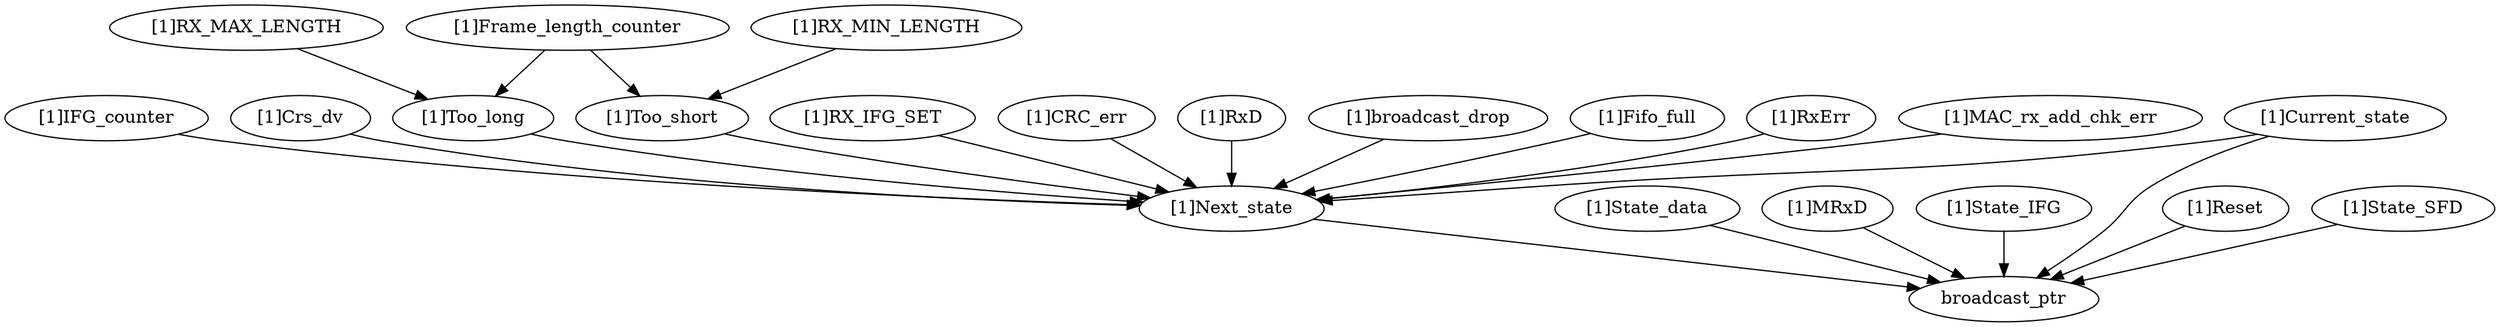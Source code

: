 strict digraph "" {
	"[1]IFG_counter"	 [complexity=7,
		importance=0.286897155542,
		rank=0.0409853079346];
	"[1]Next_state"	 [complexity=5,
		importance=0.134358184939,
		rank=0.0268716369878];
	"[1]IFG_counter" -> "[1]Next_state";
	"[1]State_data"	 [complexity=5,
		importance=0.047918243679,
		rank=0.0095836487358];
	broadcast_ptr	 [complexity=0,
		importance=0.0355060285827,
		rank=0.0];
	"[1]State_data" -> broadcast_ptr;
	"[1]Crs_dv"	 [complexity=17,
		importance=3.1091048669,
		rank=0.182888521582];
	"[1]Crs_dv" -> "[1]Next_state";
	"[1]Frame_length_counter"	 [complexity=17,
		importance=3.01006982524,
		rank=0.177062930896];
	"[1]Too_long"	 [complexity=15,
		importance=1.49707213406,
		rank=0.0998048089376];
	"[1]Frame_length_counter" -> "[1]Too_long";
	"[1]Too_short"	 [complexity=11,
		importance=1.22835576419,
		rank=0.111668705835];
	"[1]Frame_length_counter" -> "[1]Too_short";
	"[1]MRxD"	 [complexity=5,
		importance=0.047918243679,
		rank=0.0095836487358];
	"[1]MRxD" -> broadcast_ptr;
	"[1]Next_state" -> broadcast_ptr;
	"[1]RX_IFG_SET"	 [complexity=7,
		importance=0.281128584974,
		rank=0.0401612264249];
	"[1]RX_IFG_SET" -> "[1]Next_state";
	"[1]RX_MAX_LENGTH"	 [complexity=17,
		importance=3.00655648322,
		rank=0.176856263719];
	"[1]RX_MAX_LENGTH" -> "[1]Too_long";
	"[1]State_IFG"	 [complexity=2,
		importance=0.0834242722617,
		rank=0.0417121361309];
	"[1]State_IFG" -> broadcast_ptr;
	"[1]CRC_err"	 [complexity=6,
		importance=0.281128584974,
		rank=0.0468547641623];
	"[1]CRC_err" -> "[1]Next_state";
	"[1]RxD"	 [complexity=9,
		importance=0.955236473127,
		rank=0.106137385903];
	"[1]RxD" -> "[1]Next_state";
	"[1]Current_state"	 [complexity=16,
		importance=4.46295623616,
		rank=0.27893476476];
	"[1]Current_state" -> "[1]Next_state";
	"[1]Current_state" -> broadcast_ptr;
	"[1]broadcast_drop"	 [complexity=9,
		importance=0.281128584974,
		rank=0.0312365094416];
	"[1]broadcast_drop" -> "[1]Next_state";
	"[1]Reset"	 [complexity=1,
		importance=0.118930300844,
		rank=0.118930300844];
	"[1]Reset" -> broadcast_ptr;
	"[1]Fifo_full"	 [complexity=6,
		importance=0.415486769913,
		rank=0.0692477949855];
	"[1]Fifo_full" -> "[1]Next_state";
	"[1]Too_long" -> "[1]Next_state";
	"[1]RxErr"	 [complexity=11,
		importance=1.09373209281,
		rank=0.0994301902557];
	"[1]RxErr" -> "[1]Next_state";
	"[1]Too_short" -> "[1]Next_state";
	"[1]State_SFD"	 [complexity=5,
		importance=0.047918243679,
		rank=0.0095836487358];
	"[1]State_SFD" -> broadcast_ptr;
	"[1]RX_MIN_LENGTH"	 [complexity=13,
		importance=2.46912374347,
		rank=0.189932595651];
	"[1]RX_MIN_LENGTH" -> "[1]Too_short";
	"[1]MAC_rx_add_chk_err"	 [complexity=9,
		importance=0.281128584974,
		rank=0.0312365094416];
	"[1]MAC_rx_add_chk_err" -> "[1]Next_state";
}
